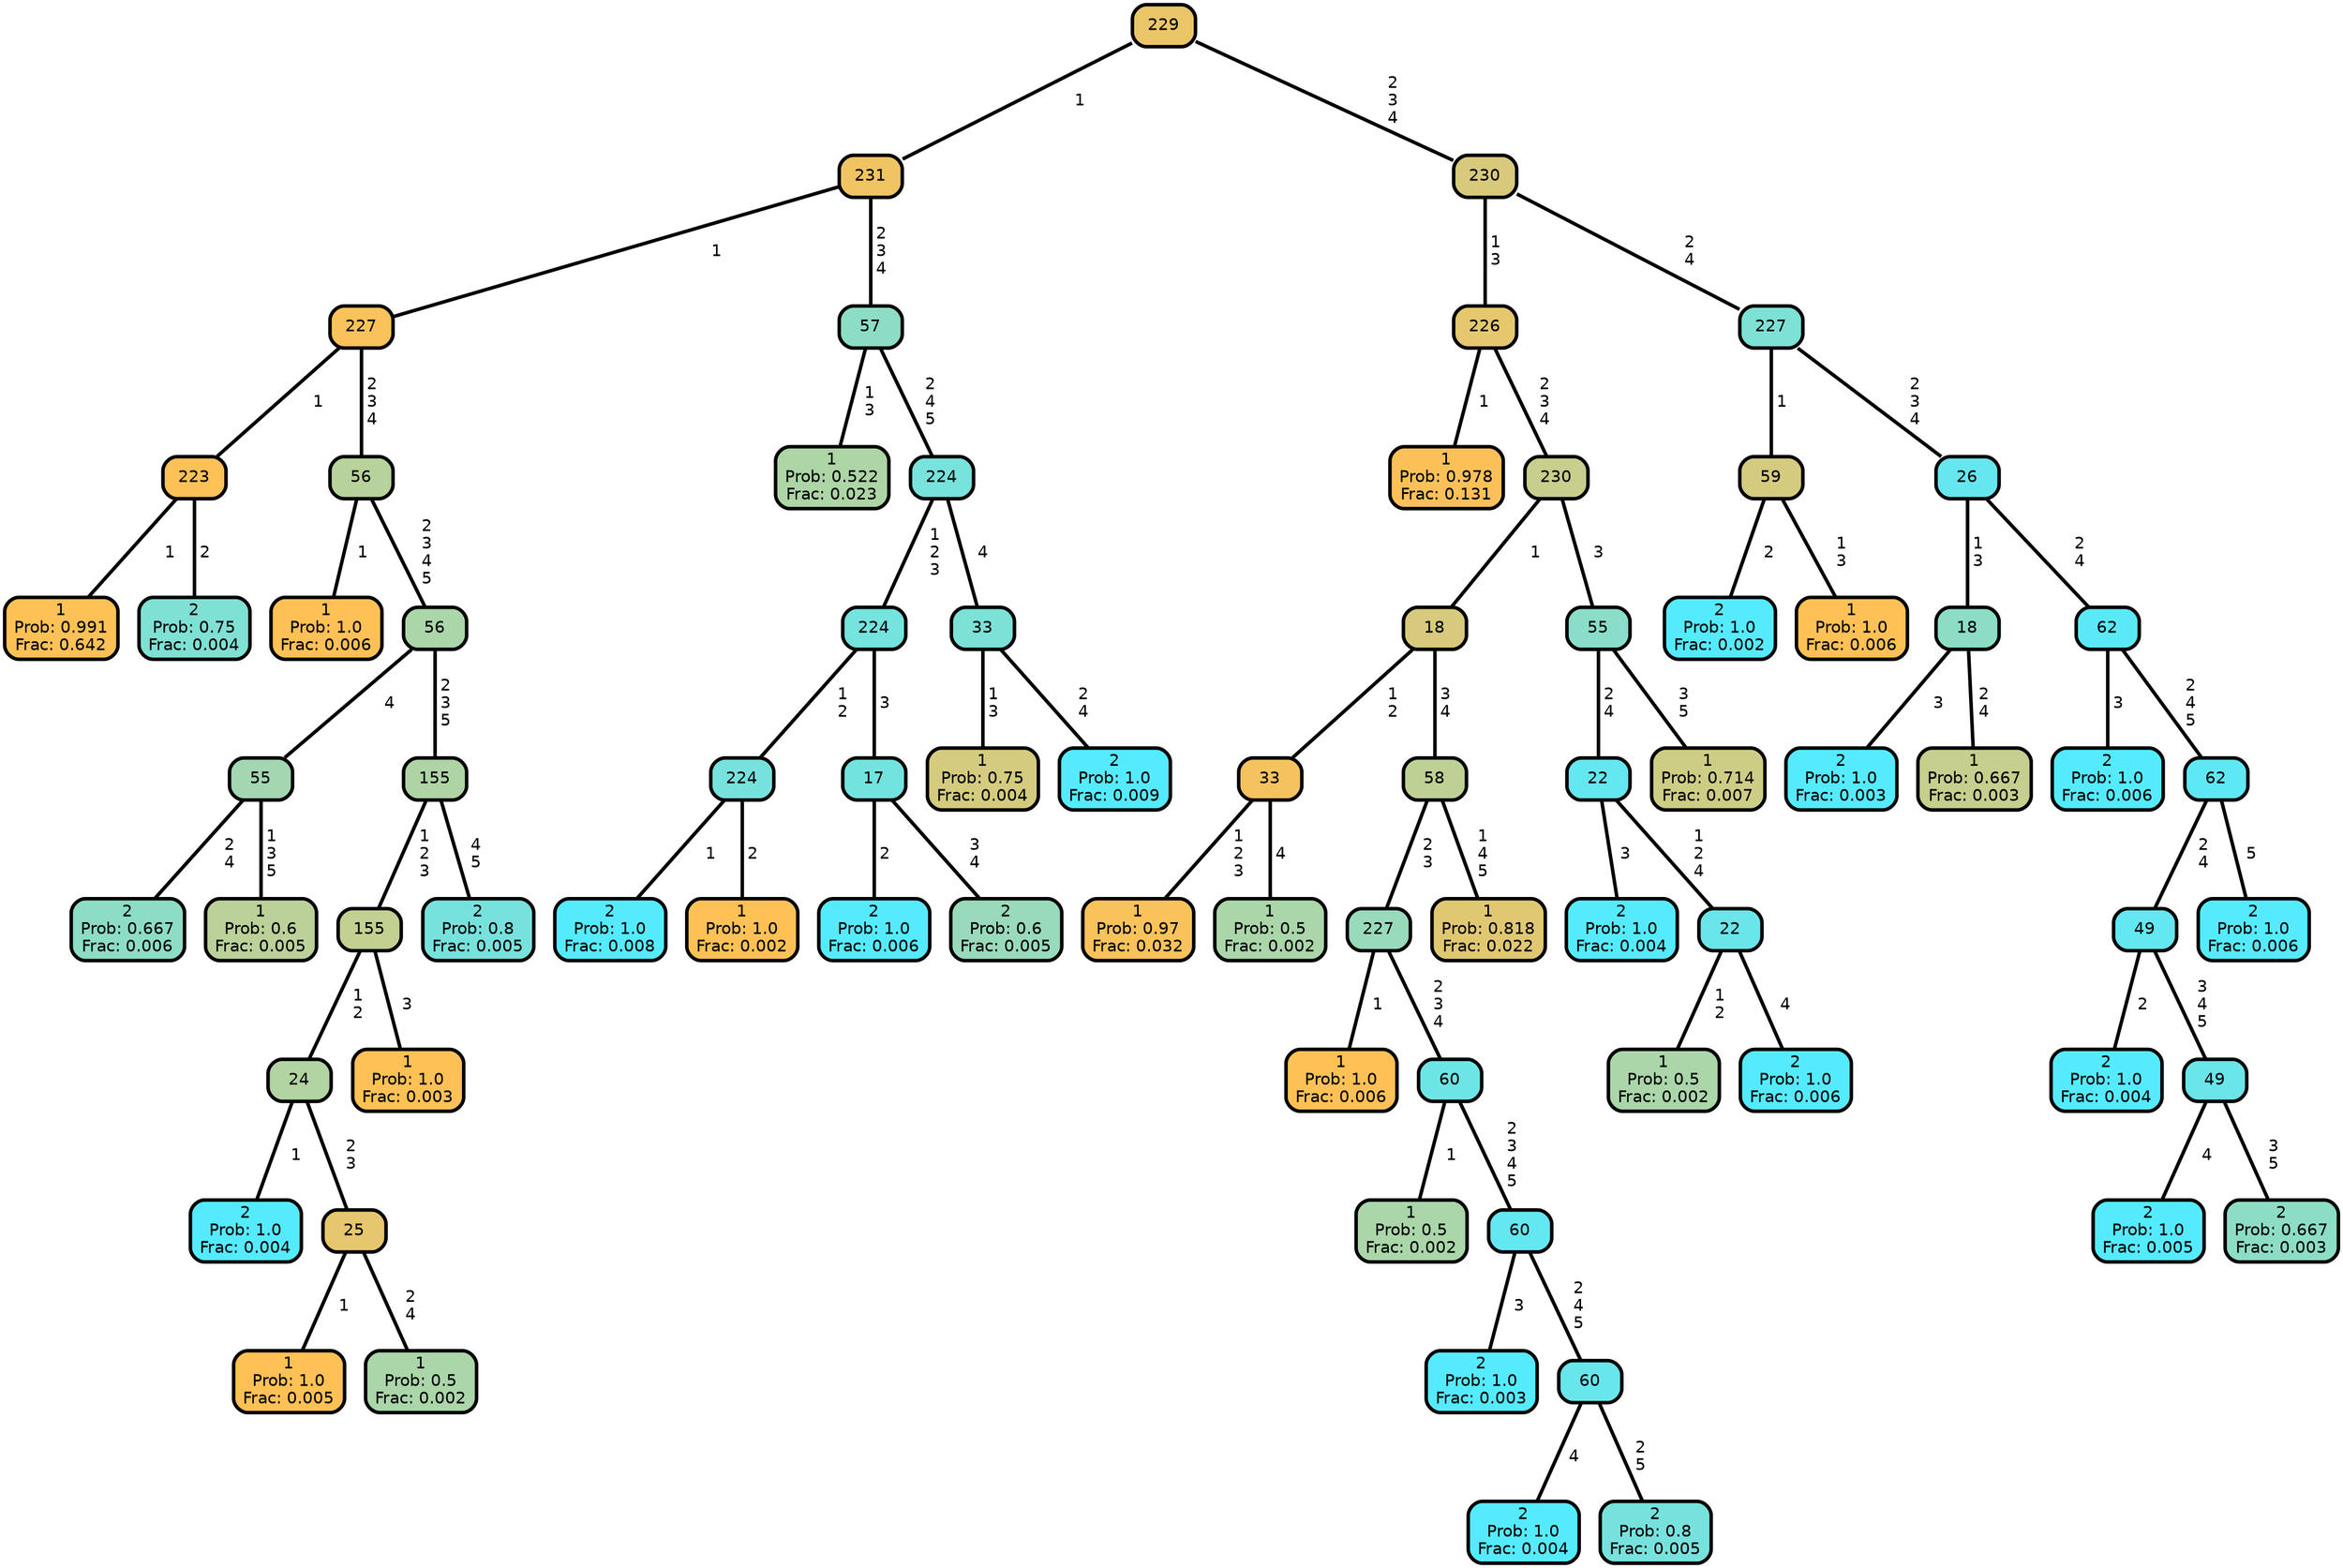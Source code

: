 graph Tree {
node [shape=box, style="filled, rounded",color="black",penwidth="3",fontcolor="black",                 fontname=helvetica] ;
graph [ranksep="0 equally", splines=straight,                 bgcolor=transparent, dpi=200] ;
edge [fontname=helvetica, color=black] ;
0 [label="1
Prob: 0.991
Frac: 0.642", fillcolor="#fdc156"] ;
1 [label="223", fillcolor="#fcc157"] ;
2 [label="2
Prob: 0.75
Frac: 0.004", fillcolor="#7fe0d4"] ;
3 [label="227", fillcolor="#f9c25a"] ;
4 [label="1
Prob: 1.0
Frac: 0.006", fillcolor="#ffc155"] ;
5 [label="56", fillcolor="#b8d29b"] ;
6 [label="2
Prob: 0.667
Frac: 0.006", fillcolor="#8dddc6"] ;
7 [label="55", fillcolor="#a2d7b1"] ;
8 [label="1
Prob: 0.6
Frac: 0.005", fillcolor="#bbd199"] ;
9 [label="56", fillcolor="#aad6aa"] ;
10 [label="2
Prob: 1.0
Frac: 0.004", fillcolor="#55ebff"] ;
11 [label="24", fillcolor="#b1d4a2"] ;
12 [label="1
Prob: 1.0
Frac: 0.005", fillcolor="#ffc155"] ;
13 [label="25", fillcolor="#e6c76d"] ;
14 [label="1
Prob: 0.5
Frac: 0.002", fillcolor="#aad6aa"] ;
15 [label="155", fillcolor="#c2d091"] ;
16 [label="1
Prob: 1.0
Frac: 0.003", fillcolor="#ffc155"] ;
17 [label="155", fillcolor="#aed4a5"] ;
18 [label="2
Prob: 0.8
Frac: 0.005", fillcolor="#77e2dd"] ;
19 [label="231", fillcolor="#f0c463"] ;
20 [label="1
Prob: 0.522
Frac: 0.023", fillcolor="#add5a6"] ;
21 [label="57", fillcolor="#8dddc6"] ;
22 [label="2
Prob: 1.0
Frac: 0.008", fillcolor="#55ebff"] ;
23 [label="224", fillcolor="#77e2dd"] ;
24 [label="1
Prob: 1.0
Frac: 0.002", fillcolor="#ffc155"] ;
25 [label="224", fillcolor="#75e3de"] ;
26 [label="2
Prob: 1.0
Frac: 0.006", fillcolor="#55ebff"] ;
27 [label="17", fillcolor="#73e3e0"] ;
28 [label="2
Prob: 0.6
Frac: 0.005", fillcolor="#99dabb"] ;
29 [label="224", fillcolor="#78e2dc"] ;
30 [label="1
Prob: 0.75
Frac: 0.004", fillcolor="#d4cb7f"] ;
31 [label="33", fillcolor="#7ce1d7"] ;
32 [label="2
Prob: 1.0
Frac: 0.009", fillcolor="#55ebff"] ;
33 [label="229", fillcolor="#eac669"] ;
34 [label="1
Prob: 0.978
Frac: 0.131", fillcolor="#fbc158"] ;
35 [label="226", fillcolor="#e5c76e"] ;
36 [label="1
Prob: 0.97
Frac: 0.032", fillcolor="#f9c25a"] ;
37 [label="33", fillcolor="#f5c35e"] ;
38 [label="1
Prob: 0.5
Frac: 0.002", fillcolor="#aad6aa"] ;
39 [label="18", fillcolor="#d7ca7c"] ;
40 [label="1
Prob: 1.0
Frac: 0.006", fillcolor="#ffc155"] ;
41 [label="227", fillcolor="#99dabb"] ;
42 [label="1
Prob: 0.5
Frac: 0.002", fillcolor="#aad6aa"] ;
43 [label="60", fillcolor="#6de5e6"] ;
44 [label="2
Prob: 1.0
Frac: 0.003", fillcolor="#55ebff"] ;
45 [label="60", fillcolor="#63e7f0"] ;
46 [label="2
Prob: 1.0
Frac: 0.004", fillcolor="#55ebff"] ;
47 [label="60", fillcolor="#67e6ec"] ;
48 [label="2
Prob: 0.8
Frac: 0.005", fillcolor="#77e2dd"] ;
49 [label="58", fillcolor="#bed195"] ;
50 [label="1
Prob: 0.818
Frac: 0.022", fillcolor="#e0c873"] ;
51 [label="230", fillcolor="#c8ce8b"] ;
52 [label="2
Prob: 1.0
Frac: 0.004", fillcolor="#55ebff"] ;
53 [label="22", fillcolor="#63e7f0"] ;
54 [label="1
Prob: 0.5
Frac: 0.002", fillcolor="#aad6aa"] ;
55 [label="22", fillcolor="#6ae5e9"] ;
56 [label="2
Prob: 1.0
Frac: 0.006", fillcolor="#55ebff"] ;
57 [label="55", fillcolor="#8addc9"] ;
58 [label="1
Prob: 0.714
Frac: 0.007", fillcolor="#cecd85"] ;
59 [label="230", fillcolor="#d7ca7c"] ;
60 [label="2
Prob: 1.0
Frac: 0.002", fillcolor="#55ebff"] ;
61 [label="59", fillcolor="#d4cb7f"] ;
62 [label="1
Prob: 1.0
Frac: 0.006", fillcolor="#ffc155"] ;
63 [label="227", fillcolor="#7de1d6"] ;
64 [label="2
Prob: 1.0
Frac: 0.003", fillcolor="#55ebff"] ;
65 [label="18", fillcolor="#8dddc6"] ;
66 [label="1
Prob: 0.667
Frac: 0.003", fillcolor="#c6cf8d"] ;
67 [label="26", fillcolor="#66e6ee"] ;
68 [label="2
Prob: 1.0
Frac: 0.006", fillcolor="#55ebff"] ;
69 [label="62", fillcolor="#5ce9f7"] ;
70 [label="2
Prob: 1.0
Frac: 0.004", fillcolor="#55ebff"] ;
71 [label="49", fillcolor="#63e7f0"] ;
72 [label="2
Prob: 1.0
Frac: 0.005", fillcolor="#55ebff"] ;
73 [label="49", fillcolor="#6ae5e9"] ;
74 [label="2
Prob: 0.667
Frac: 0.003", fillcolor="#8dddc6"] ;
75 [label="62", fillcolor="#5ee8f5"] ;
76 [label="2
Prob: 1.0
Frac: 0.006", fillcolor="#55ebff"] ;
1 -- 0 [label=" 1",penwidth=3] ;
1 -- 2 [label=" 2",penwidth=3] ;
3 -- 1 [label=" 1",penwidth=3] ;
3 -- 5 [label=" 2\n 3\n 4",penwidth=3] ;
5 -- 4 [label=" 1",penwidth=3] ;
5 -- 9 [label=" 2\n 3\n 4\n 5",penwidth=3] ;
7 -- 6 [label=" 2\n 4",penwidth=3] ;
7 -- 8 [label=" 1\n 3\n 5",penwidth=3] ;
9 -- 7 [label=" 4",penwidth=3] ;
9 -- 17 [label=" 2\n 3\n 5",penwidth=3] ;
11 -- 10 [label=" 1",penwidth=3] ;
11 -- 13 [label=" 2\n 3",penwidth=3] ;
13 -- 12 [label=" 1",penwidth=3] ;
13 -- 14 [label=" 2\n 4",penwidth=3] ;
15 -- 11 [label=" 1\n 2",penwidth=3] ;
15 -- 16 [label=" 3",penwidth=3] ;
17 -- 15 [label=" 1\n 2\n 3",penwidth=3] ;
17 -- 18 [label=" 4\n 5",penwidth=3] ;
19 -- 3 [label=" 1",penwidth=3] ;
19 -- 21 [label=" 2\n 3\n 4",penwidth=3] ;
21 -- 20 [label=" 1\n 3",penwidth=3] ;
21 -- 29 [label=" 2\n 4\n 5",penwidth=3] ;
23 -- 22 [label=" 1",penwidth=3] ;
23 -- 24 [label=" 2",penwidth=3] ;
25 -- 23 [label=" 1\n 2",penwidth=3] ;
25 -- 27 [label=" 3",penwidth=3] ;
27 -- 26 [label=" 2",penwidth=3] ;
27 -- 28 [label=" 3\n 4",penwidth=3] ;
29 -- 25 [label=" 1\n 2\n 3",penwidth=3] ;
29 -- 31 [label=" 4",penwidth=3] ;
31 -- 30 [label=" 1\n 3",penwidth=3] ;
31 -- 32 [label=" 2\n 4",penwidth=3] ;
33 -- 19 [label=" 1",penwidth=3] ;
33 -- 59 [label=" 2\n 3\n 4",penwidth=3] ;
35 -- 34 [label=" 1",penwidth=3] ;
35 -- 51 [label=" 2\n 3\n 4",penwidth=3] ;
37 -- 36 [label=" 1\n 2\n 3",penwidth=3] ;
37 -- 38 [label=" 4",penwidth=3] ;
39 -- 37 [label=" 1\n 2",penwidth=3] ;
39 -- 49 [label=" 3\n 4",penwidth=3] ;
41 -- 40 [label=" 1",penwidth=3] ;
41 -- 43 [label=" 2\n 3\n 4",penwidth=3] ;
43 -- 42 [label=" 1",penwidth=3] ;
43 -- 45 [label=" 2\n 3\n 4\n 5",penwidth=3] ;
45 -- 44 [label=" 3",penwidth=3] ;
45 -- 47 [label=" 2\n 4\n 5",penwidth=3] ;
47 -- 46 [label=" 4",penwidth=3] ;
47 -- 48 [label=" 2\n 5",penwidth=3] ;
49 -- 41 [label=" 2\n 3",penwidth=3] ;
49 -- 50 [label=" 1\n 4\n 5",penwidth=3] ;
51 -- 39 [label=" 1",penwidth=3] ;
51 -- 57 [label=" 3",penwidth=3] ;
53 -- 52 [label=" 3",penwidth=3] ;
53 -- 55 [label=" 1\n 2\n 4",penwidth=3] ;
55 -- 54 [label=" 1\n 2",penwidth=3] ;
55 -- 56 [label=" 4",penwidth=3] ;
57 -- 53 [label=" 2\n 4",penwidth=3] ;
57 -- 58 [label=" 3\n 5",penwidth=3] ;
59 -- 35 [label=" 1\n 3",penwidth=3] ;
59 -- 63 [label=" 2\n 4",penwidth=3] ;
61 -- 60 [label=" 2",penwidth=3] ;
61 -- 62 [label=" 1\n 3",penwidth=3] ;
63 -- 61 [label=" 1",penwidth=3] ;
63 -- 67 [label=" 2\n 3\n 4",penwidth=3] ;
65 -- 64 [label=" 3",penwidth=3] ;
65 -- 66 [label=" 2\n 4",penwidth=3] ;
67 -- 65 [label=" 1\n 3",penwidth=3] ;
67 -- 69 [label=" 2\n 4",penwidth=3] ;
69 -- 68 [label=" 3",penwidth=3] ;
69 -- 75 [label=" 2\n 4\n 5",penwidth=3] ;
71 -- 70 [label=" 2",penwidth=3] ;
71 -- 73 [label=" 3\n 4\n 5",penwidth=3] ;
73 -- 72 [label=" 4",penwidth=3] ;
73 -- 74 [label=" 3\n 5",penwidth=3] ;
75 -- 71 [label=" 2\n 4",penwidth=3] ;
75 -- 76 [label=" 5",penwidth=3] ;
{rank = same;}}